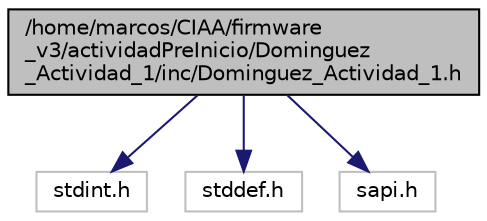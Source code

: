 digraph "/home/marcos/CIAA/firmware_v3/actividadPreInicio/Dominguez_Actividad_1/inc/Dominguez_Actividad_1.h"
{
  edge [fontname="Helvetica",fontsize="10",labelfontname="Helvetica",labelfontsize="10"];
  node [fontname="Helvetica",fontsize="10",shape=record];
  Node0 [label="/home/marcos/CIAA/firmware\l_v3/actividadPreInicio/Dominguez\l_Actividad_1/inc/Dominguez_Actividad_1.h",height=0.2,width=0.4,color="black", fillcolor="grey75", style="filled", fontcolor="black"];
  Node0 -> Node1 [color="midnightblue",fontsize="10",style="solid"];
  Node1 [label="stdint.h",height=0.2,width=0.4,color="grey75", fillcolor="white", style="filled"];
  Node0 -> Node2 [color="midnightblue",fontsize="10",style="solid"];
  Node2 [label="stddef.h",height=0.2,width=0.4,color="grey75", fillcolor="white", style="filled"];
  Node0 -> Node3 [color="midnightblue",fontsize="10",style="solid"];
  Node3 [label="sapi.h",height=0.2,width=0.4,color="grey75", fillcolor="white", style="filled"];
}
